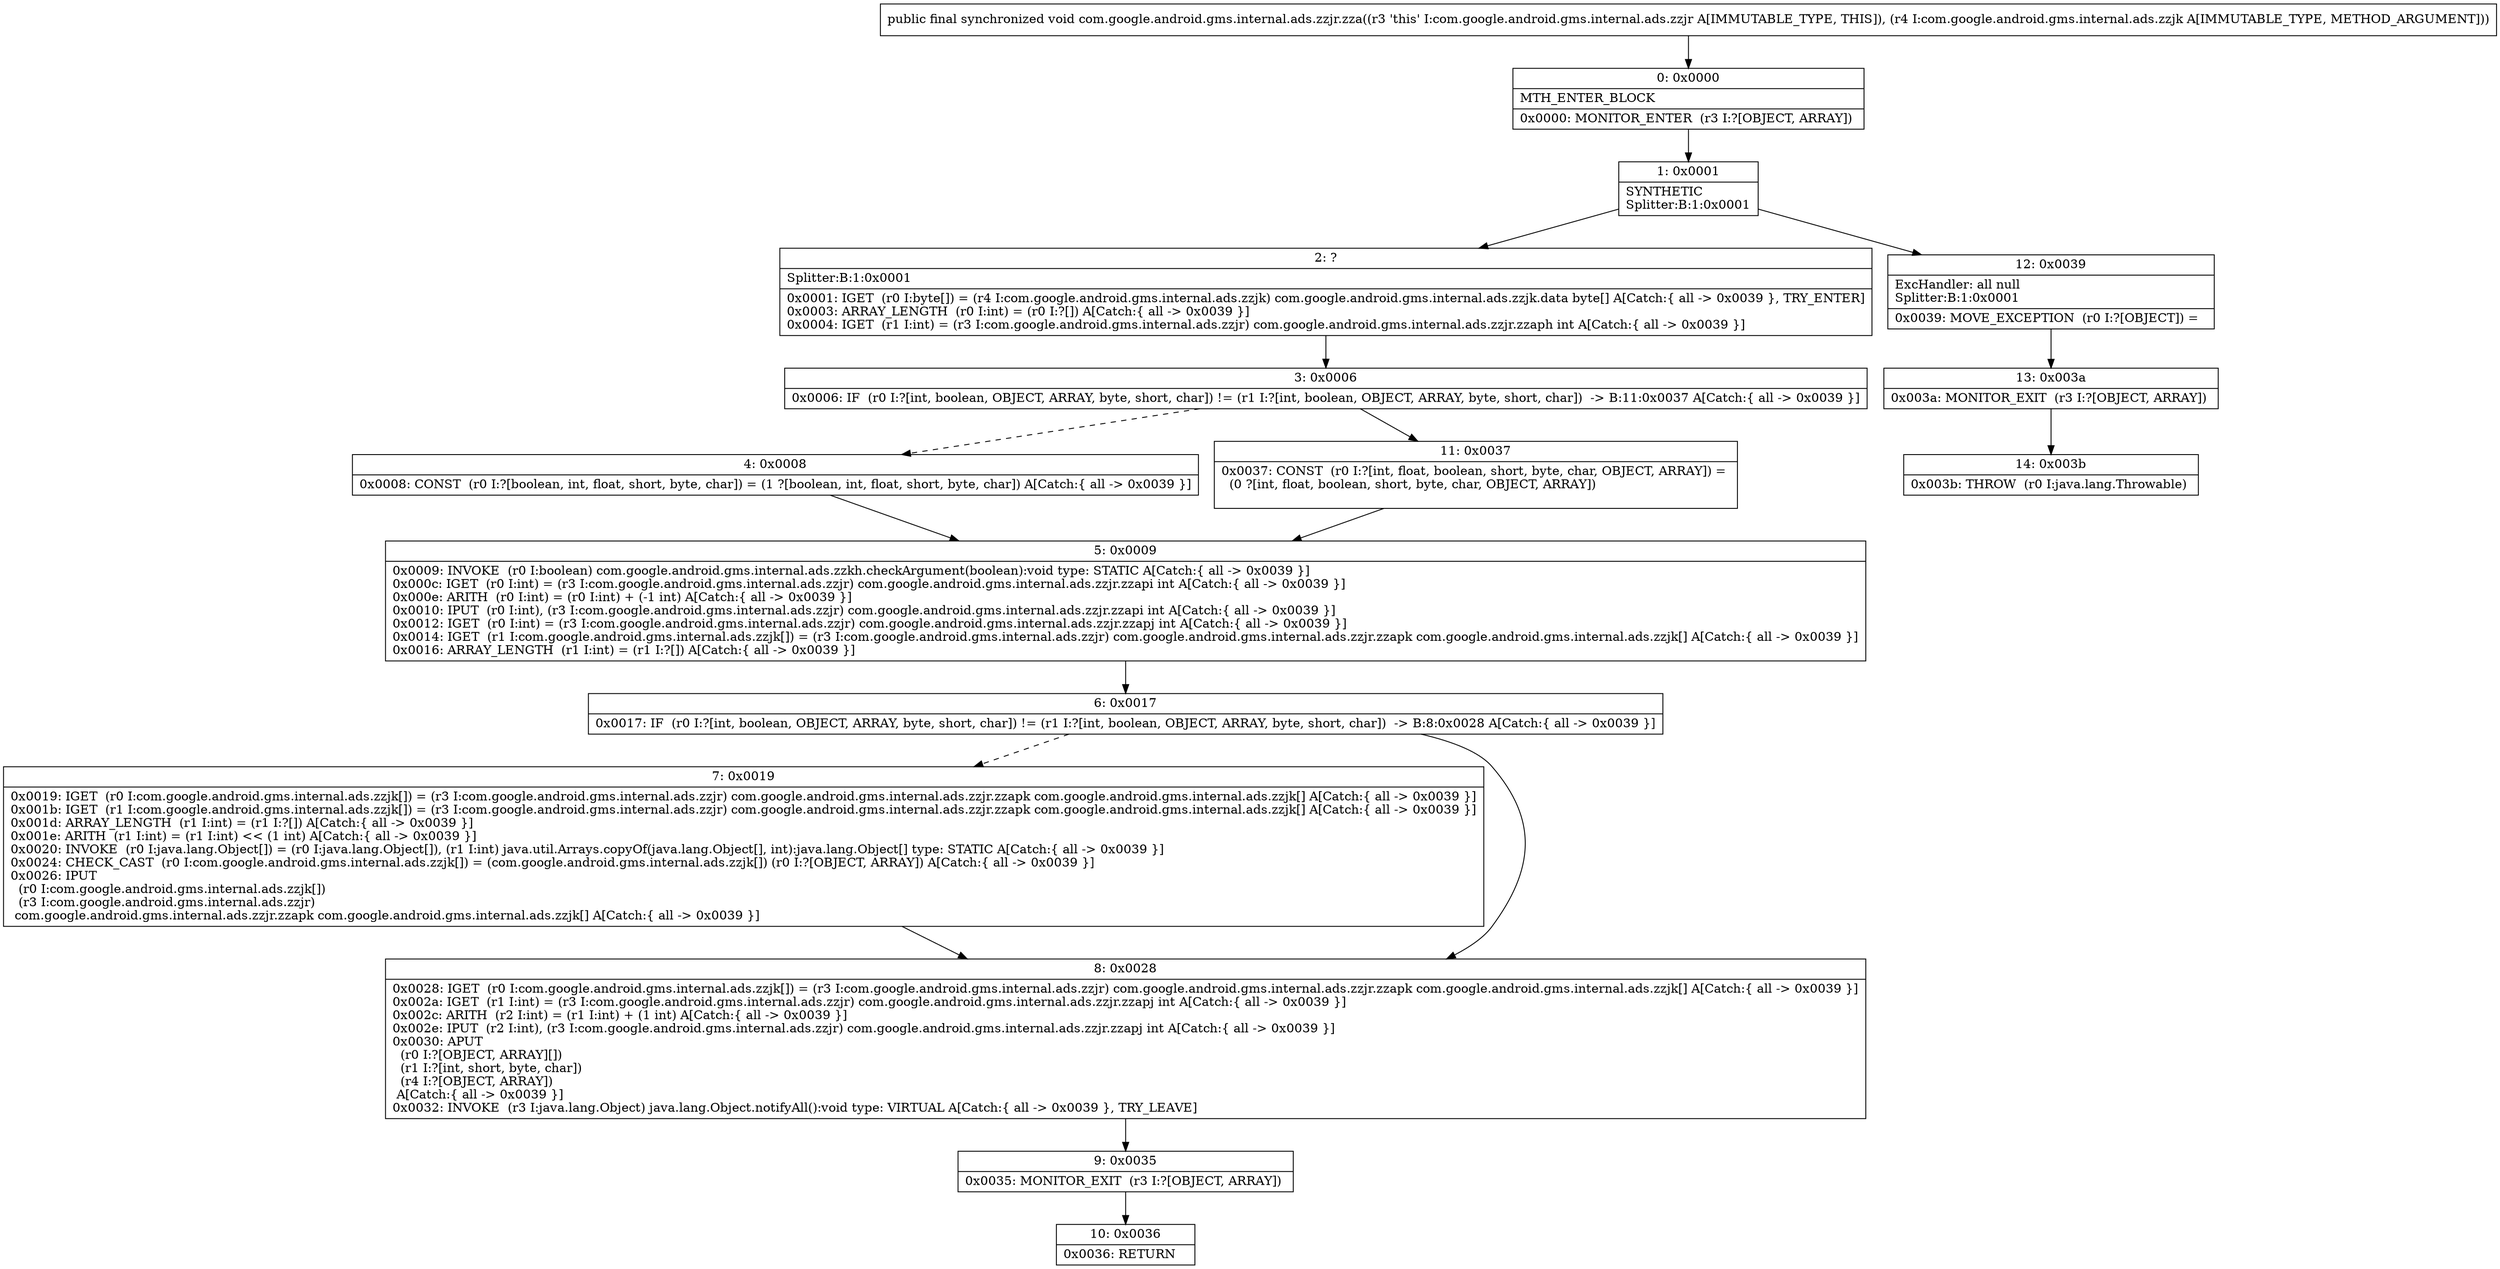 digraph "CFG forcom.google.android.gms.internal.ads.zzjr.zza(Lcom\/google\/android\/gms\/internal\/ads\/zzjk;)V" {
Node_0 [shape=record,label="{0\:\ 0x0000|MTH_ENTER_BLOCK\l|0x0000: MONITOR_ENTER  (r3 I:?[OBJECT, ARRAY]) \l}"];
Node_1 [shape=record,label="{1\:\ 0x0001|SYNTHETIC\lSplitter:B:1:0x0001\l}"];
Node_2 [shape=record,label="{2\:\ ?|Splitter:B:1:0x0001\l|0x0001: IGET  (r0 I:byte[]) = (r4 I:com.google.android.gms.internal.ads.zzjk) com.google.android.gms.internal.ads.zzjk.data byte[] A[Catch:\{ all \-\> 0x0039 \}, TRY_ENTER]\l0x0003: ARRAY_LENGTH  (r0 I:int) = (r0 I:?[]) A[Catch:\{ all \-\> 0x0039 \}]\l0x0004: IGET  (r1 I:int) = (r3 I:com.google.android.gms.internal.ads.zzjr) com.google.android.gms.internal.ads.zzjr.zzaph int A[Catch:\{ all \-\> 0x0039 \}]\l}"];
Node_3 [shape=record,label="{3\:\ 0x0006|0x0006: IF  (r0 I:?[int, boolean, OBJECT, ARRAY, byte, short, char]) != (r1 I:?[int, boolean, OBJECT, ARRAY, byte, short, char])  \-\> B:11:0x0037 A[Catch:\{ all \-\> 0x0039 \}]\l}"];
Node_4 [shape=record,label="{4\:\ 0x0008|0x0008: CONST  (r0 I:?[boolean, int, float, short, byte, char]) = (1 ?[boolean, int, float, short, byte, char]) A[Catch:\{ all \-\> 0x0039 \}]\l}"];
Node_5 [shape=record,label="{5\:\ 0x0009|0x0009: INVOKE  (r0 I:boolean) com.google.android.gms.internal.ads.zzkh.checkArgument(boolean):void type: STATIC A[Catch:\{ all \-\> 0x0039 \}]\l0x000c: IGET  (r0 I:int) = (r3 I:com.google.android.gms.internal.ads.zzjr) com.google.android.gms.internal.ads.zzjr.zzapi int A[Catch:\{ all \-\> 0x0039 \}]\l0x000e: ARITH  (r0 I:int) = (r0 I:int) + (\-1 int) A[Catch:\{ all \-\> 0x0039 \}]\l0x0010: IPUT  (r0 I:int), (r3 I:com.google.android.gms.internal.ads.zzjr) com.google.android.gms.internal.ads.zzjr.zzapi int A[Catch:\{ all \-\> 0x0039 \}]\l0x0012: IGET  (r0 I:int) = (r3 I:com.google.android.gms.internal.ads.zzjr) com.google.android.gms.internal.ads.zzjr.zzapj int A[Catch:\{ all \-\> 0x0039 \}]\l0x0014: IGET  (r1 I:com.google.android.gms.internal.ads.zzjk[]) = (r3 I:com.google.android.gms.internal.ads.zzjr) com.google.android.gms.internal.ads.zzjr.zzapk com.google.android.gms.internal.ads.zzjk[] A[Catch:\{ all \-\> 0x0039 \}]\l0x0016: ARRAY_LENGTH  (r1 I:int) = (r1 I:?[]) A[Catch:\{ all \-\> 0x0039 \}]\l}"];
Node_6 [shape=record,label="{6\:\ 0x0017|0x0017: IF  (r0 I:?[int, boolean, OBJECT, ARRAY, byte, short, char]) != (r1 I:?[int, boolean, OBJECT, ARRAY, byte, short, char])  \-\> B:8:0x0028 A[Catch:\{ all \-\> 0x0039 \}]\l}"];
Node_7 [shape=record,label="{7\:\ 0x0019|0x0019: IGET  (r0 I:com.google.android.gms.internal.ads.zzjk[]) = (r3 I:com.google.android.gms.internal.ads.zzjr) com.google.android.gms.internal.ads.zzjr.zzapk com.google.android.gms.internal.ads.zzjk[] A[Catch:\{ all \-\> 0x0039 \}]\l0x001b: IGET  (r1 I:com.google.android.gms.internal.ads.zzjk[]) = (r3 I:com.google.android.gms.internal.ads.zzjr) com.google.android.gms.internal.ads.zzjr.zzapk com.google.android.gms.internal.ads.zzjk[] A[Catch:\{ all \-\> 0x0039 \}]\l0x001d: ARRAY_LENGTH  (r1 I:int) = (r1 I:?[]) A[Catch:\{ all \-\> 0x0039 \}]\l0x001e: ARITH  (r1 I:int) = (r1 I:int) \<\< (1 int) A[Catch:\{ all \-\> 0x0039 \}]\l0x0020: INVOKE  (r0 I:java.lang.Object[]) = (r0 I:java.lang.Object[]), (r1 I:int) java.util.Arrays.copyOf(java.lang.Object[], int):java.lang.Object[] type: STATIC A[Catch:\{ all \-\> 0x0039 \}]\l0x0024: CHECK_CAST  (r0 I:com.google.android.gms.internal.ads.zzjk[]) = (com.google.android.gms.internal.ads.zzjk[]) (r0 I:?[OBJECT, ARRAY]) A[Catch:\{ all \-\> 0x0039 \}]\l0x0026: IPUT  \l  (r0 I:com.google.android.gms.internal.ads.zzjk[])\l  (r3 I:com.google.android.gms.internal.ads.zzjr)\l com.google.android.gms.internal.ads.zzjr.zzapk com.google.android.gms.internal.ads.zzjk[] A[Catch:\{ all \-\> 0x0039 \}]\l}"];
Node_8 [shape=record,label="{8\:\ 0x0028|0x0028: IGET  (r0 I:com.google.android.gms.internal.ads.zzjk[]) = (r3 I:com.google.android.gms.internal.ads.zzjr) com.google.android.gms.internal.ads.zzjr.zzapk com.google.android.gms.internal.ads.zzjk[] A[Catch:\{ all \-\> 0x0039 \}]\l0x002a: IGET  (r1 I:int) = (r3 I:com.google.android.gms.internal.ads.zzjr) com.google.android.gms.internal.ads.zzjr.zzapj int A[Catch:\{ all \-\> 0x0039 \}]\l0x002c: ARITH  (r2 I:int) = (r1 I:int) + (1 int) A[Catch:\{ all \-\> 0x0039 \}]\l0x002e: IPUT  (r2 I:int), (r3 I:com.google.android.gms.internal.ads.zzjr) com.google.android.gms.internal.ads.zzjr.zzapj int A[Catch:\{ all \-\> 0x0039 \}]\l0x0030: APUT  \l  (r0 I:?[OBJECT, ARRAY][])\l  (r1 I:?[int, short, byte, char])\l  (r4 I:?[OBJECT, ARRAY])\l A[Catch:\{ all \-\> 0x0039 \}]\l0x0032: INVOKE  (r3 I:java.lang.Object) java.lang.Object.notifyAll():void type: VIRTUAL A[Catch:\{ all \-\> 0x0039 \}, TRY_LEAVE]\l}"];
Node_9 [shape=record,label="{9\:\ 0x0035|0x0035: MONITOR_EXIT  (r3 I:?[OBJECT, ARRAY]) \l}"];
Node_10 [shape=record,label="{10\:\ 0x0036|0x0036: RETURN   \l}"];
Node_11 [shape=record,label="{11\:\ 0x0037|0x0037: CONST  (r0 I:?[int, float, boolean, short, byte, char, OBJECT, ARRAY]) = \l  (0 ?[int, float, boolean, short, byte, char, OBJECT, ARRAY])\l \l}"];
Node_12 [shape=record,label="{12\:\ 0x0039|ExcHandler: all null\lSplitter:B:1:0x0001\l|0x0039: MOVE_EXCEPTION  (r0 I:?[OBJECT]) =  \l}"];
Node_13 [shape=record,label="{13\:\ 0x003a|0x003a: MONITOR_EXIT  (r3 I:?[OBJECT, ARRAY]) \l}"];
Node_14 [shape=record,label="{14\:\ 0x003b|0x003b: THROW  (r0 I:java.lang.Throwable) \l}"];
MethodNode[shape=record,label="{public final synchronized void com.google.android.gms.internal.ads.zzjr.zza((r3 'this' I:com.google.android.gms.internal.ads.zzjr A[IMMUTABLE_TYPE, THIS]), (r4 I:com.google.android.gms.internal.ads.zzjk A[IMMUTABLE_TYPE, METHOD_ARGUMENT])) }"];
MethodNode -> Node_0;
Node_0 -> Node_1;
Node_1 -> Node_2;
Node_1 -> Node_12;
Node_2 -> Node_3;
Node_3 -> Node_4[style=dashed];
Node_3 -> Node_11;
Node_4 -> Node_5;
Node_5 -> Node_6;
Node_6 -> Node_7[style=dashed];
Node_6 -> Node_8;
Node_7 -> Node_8;
Node_8 -> Node_9;
Node_9 -> Node_10;
Node_11 -> Node_5;
Node_12 -> Node_13;
Node_13 -> Node_14;
}

